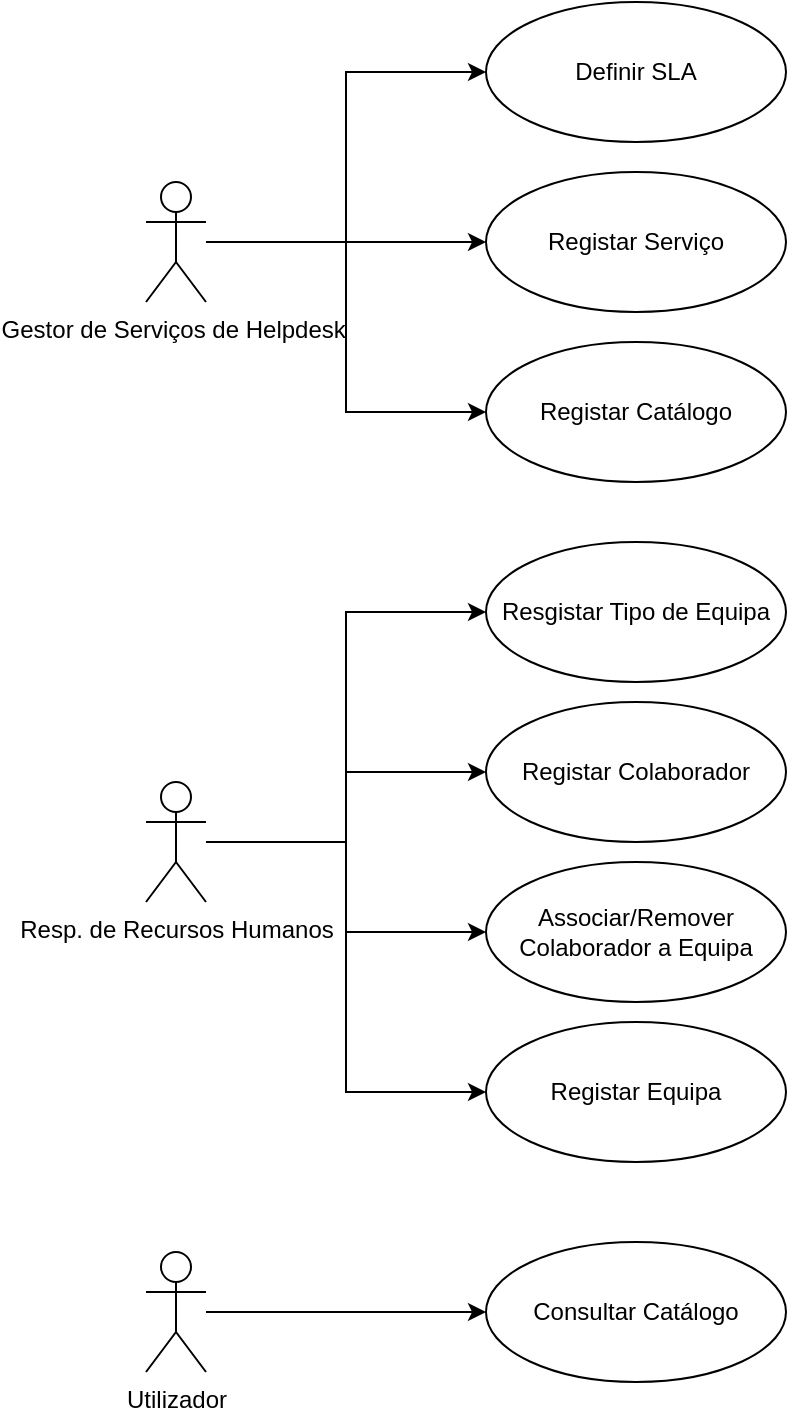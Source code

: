 <mxfile version="14.6.6" type="device"><diagram id="JjNvHXGNGQtfx6j3012v" name="Page-1"><mxGraphModel dx="1173" dy="623" grid="1" gridSize="10" guides="1" tooltips="1" connect="1" arrows="1" fold="1" page="1" pageScale="1" pageWidth="850" pageHeight="1100" math="0" shadow="0"><root><mxCell id="0"/><mxCell id="1" parent="0"/><mxCell id="UYfm4G0q0FZVNgqEgc1g-22" style="edgeStyle=orthogonalEdgeStyle;rounded=0;orthogonalLoop=1;jettySize=auto;html=1;" edge="1" parent="1" source="UYfm4G0q0FZVNgqEgc1g-6" target="UYfm4G0q0FZVNgqEgc1g-9"><mxGeometry relative="1" as="geometry"/></mxCell><mxCell id="UYfm4G0q0FZVNgqEgc1g-23" style="edgeStyle=orthogonalEdgeStyle;rounded=0;orthogonalLoop=1;jettySize=auto;html=1;entryX=0;entryY=0.5;entryDx=0;entryDy=0;" edge="1" parent="1" source="UYfm4G0q0FZVNgqEgc1g-6" target="UYfm4G0q0FZVNgqEgc1g-13"><mxGeometry relative="1" as="geometry"/></mxCell><mxCell id="UYfm4G0q0FZVNgqEgc1g-6" value="Resp. de Recursos Humanos" style="shape=umlActor;verticalLabelPosition=bottom;verticalAlign=top;html=1;" vertex="1" parent="1"><mxGeometry x="110" y="400" width="30" height="60" as="geometry"/></mxCell><mxCell id="UYfm4G0q0FZVNgqEgc1g-17" style="edgeStyle=orthogonalEdgeStyle;rounded=0;orthogonalLoop=1;jettySize=auto;html=1;entryX=0;entryY=0.5;entryDx=0;entryDy=0;" edge="1" parent="1" source="UYfm4G0q0FZVNgqEgc1g-1" target="UYfm4G0q0FZVNgqEgc1g-3"><mxGeometry relative="1" as="geometry"/></mxCell><mxCell id="UYfm4G0q0FZVNgqEgc1g-18" style="edgeStyle=orthogonalEdgeStyle;rounded=0;orthogonalLoop=1;jettySize=auto;html=1;entryX=0;entryY=0.5;entryDx=0;entryDy=0;" edge="1" parent="1" source="UYfm4G0q0FZVNgqEgc1g-1" target="UYfm4G0q0FZVNgqEgc1g-10"><mxGeometry relative="1" as="geometry"/></mxCell><mxCell id="UYfm4G0q0FZVNgqEgc1g-19" style="edgeStyle=orthogonalEdgeStyle;rounded=0;orthogonalLoop=1;jettySize=auto;html=1;entryX=0;entryY=0.5;entryDx=0;entryDy=0;" edge="1" parent="1" source="UYfm4G0q0FZVNgqEgc1g-1" target="UYfm4G0q0FZVNgqEgc1g-11"><mxGeometry relative="1" as="geometry"/></mxCell><mxCell id="UYfm4G0q0FZVNgqEgc1g-1" value="Gestor de Serviços de Helpdesk&amp;nbsp;" style="shape=umlActor;verticalLabelPosition=bottom;verticalAlign=top;html=1;" vertex="1" parent="1"><mxGeometry x="110" y="100" width="30" height="60" as="geometry"/></mxCell><mxCell id="UYfm4G0q0FZVNgqEgc1g-3" value="Definir SLA" style="ellipse;whiteSpace=wrap;html=1;" vertex="1" parent="1"><mxGeometry x="280" y="10" width="150" height="70" as="geometry"/></mxCell><mxCell id="UYfm4G0q0FZVNgqEgc1g-20" style="edgeStyle=orthogonalEdgeStyle;rounded=0;orthogonalLoop=1;jettySize=auto;html=1;entryX=0;entryY=0.5;entryDx=0;entryDy=0;" edge="1" parent="1" source="UYfm4G0q0FZVNgqEgc1g-6" target="UYfm4G0q0FZVNgqEgc1g-8"><mxGeometry relative="1" as="geometry"><Array as="points"><mxPoint x="210" y="430"/><mxPoint x="210" y="315"/></Array></mxGeometry></mxCell><mxCell id="UYfm4G0q0FZVNgqEgc1g-21" style="edgeStyle=orthogonalEdgeStyle;rounded=0;orthogonalLoop=1;jettySize=auto;html=1;entryX=0;entryY=0.5;entryDx=0;entryDy=0;" edge="1" parent="1" source="UYfm4G0q0FZVNgqEgc1g-6" target="UYfm4G0q0FZVNgqEgc1g-12"><mxGeometry relative="1" as="geometry"><Array as="points"><mxPoint x="210" y="430"/><mxPoint x="210" y="555"/></Array></mxGeometry></mxCell><mxCell id="UYfm4G0q0FZVNgqEgc1g-16" style="edgeStyle=orthogonalEdgeStyle;rounded=0;orthogonalLoop=1;jettySize=auto;html=1;" edge="1" parent="1" source="UYfm4G0q0FZVNgqEgc1g-7" target="UYfm4G0q0FZVNgqEgc1g-14"><mxGeometry relative="1" as="geometry"/></mxCell><mxCell id="UYfm4G0q0FZVNgqEgc1g-7" value="Utilizador" style="shape=umlActor;verticalLabelPosition=bottom;verticalAlign=top;html=1;" vertex="1" parent="1"><mxGeometry x="110" y="635" width="30" height="60" as="geometry"/></mxCell><mxCell id="UYfm4G0q0FZVNgqEgc1g-8" value="Resgistar Tipo de Equipa" style="ellipse;whiteSpace=wrap;html=1;" vertex="1" parent="1"><mxGeometry x="280" y="280" width="150" height="70" as="geometry"/></mxCell><mxCell id="UYfm4G0q0FZVNgqEgc1g-9" value="Registar Colaborador" style="ellipse;whiteSpace=wrap;html=1;" vertex="1" parent="1"><mxGeometry x="280" y="360" width="150" height="70" as="geometry"/></mxCell><mxCell id="UYfm4G0q0FZVNgqEgc1g-10" value="Registar Serviço" style="ellipse;whiteSpace=wrap;html=1;" vertex="1" parent="1"><mxGeometry x="280" y="95" width="150" height="70" as="geometry"/></mxCell><mxCell id="UYfm4G0q0FZVNgqEgc1g-11" value="Registar Catálogo" style="ellipse;whiteSpace=wrap;html=1;" vertex="1" parent="1"><mxGeometry x="280" y="180" width="150" height="70" as="geometry"/></mxCell><mxCell id="UYfm4G0q0FZVNgqEgc1g-12" value="Registar Equipa" style="ellipse;whiteSpace=wrap;html=1;" vertex="1" parent="1"><mxGeometry x="280" y="520" width="150" height="70" as="geometry"/></mxCell><mxCell id="UYfm4G0q0FZVNgqEgc1g-13" value="Associar/Remover Colaborador a Equipa" style="ellipse;whiteSpace=wrap;html=1;" vertex="1" parent="1"><mxGeometry x="280" y="440" width="150" height="70" as="geometry"/></mxCell><mxCell id="UYfm4G0q0FZVNgqEgc1g-14" value="Consultar Catálogo" style="ellipse;whiteSpace=wrap;html=1;" vertex="1" parent="1"><mxGeometry x="280" y="630" width="150" height="70" as="geometry"/></mxCell></root></mxGraphModel></diagram></mxfile>